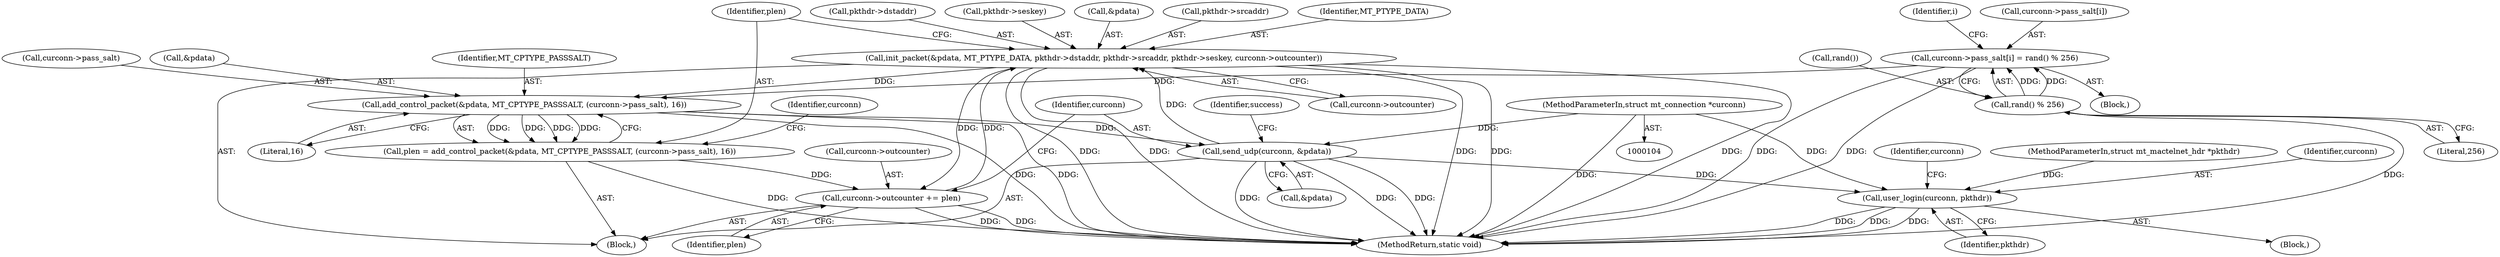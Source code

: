 digraph "0_MAC-Telnet_b69d11727d4f0f8cf719c79e3fb700f55ca03e9a_1@pointer" {
"1000198" [label="(Call,init_packet(&pdata, MT_PTYPE_DATA, pkthdr->dstaddr, pkthdr->srcaddr, pkthdr->seskey, curconn->outcounter))"];
"1000229" [label="(Call,send_udp(curconn, &pdata))"];
"1000105" [label="(MethodParameterIn,struct mt_connection *curconn)"];
"1000216" [label="(Call,add_control_packet(&pdata, MT_CPTYPE_PASSSALT, (curconn->pass_salt), 16))"];
"1000198" [label="(Call,init_packet(&pdata, MT_PTYPE_DATA, pkthdr->dstaddr, pkthdr->srcaddr, pkthdr->seskey, curconn->outcounter))"];
"1000224" [label="(Call,curconn->outcounter += plen)"];
"1000214" [label="(Call,plen = add_control_packet(&pdata, MT_CPTYPE_PASSSALT, (curconn->pass_salt), 16))"];
"1000175" [label="(Call,curconn->pass_salt[i] = rand() % 256)"];
"1000181" [label="(Call,rand() % 256)"];
"1000469" [label="(Call,user_login(curconn, pkthdr))"];
"1000476" [label="(Identifier,curconn)"];
"1000458" [label="(Identifier,success)"];
"1000214" [label="(Call,plen = add_control_packet(&pdata, MT_CPTYPE_PASSSALT, (curconn->pass_salt), 16))"];
"1000176" [label="(Call,curconn->pass_salt[i])"];
"1000211" [label="(Call,curconn->outcounter)"];
"1000201" [label="(Identifier,MT_PTYPE_DATA)"];
"1000202" [label="(Call,pkthdr->dstaddr)"];
"1000219" [label="(Identifier,MT_CPTYPE_PASSSALT)"];
"1000198" [label="(Call,init_packet(&pdata, MT_PTYPE_DATA, pkthdr->dstaddr, pkthdr->srcaddr, pkthdr->seskey, curconn->outcounter))"];
"1000156" [label="(Block,)"];
"1000208" [label="(Call,pkthdr->seskey)"];
"1000224" [label="(Call,curconn->outcounter += plen)"];
"1000229" [label="(Call,send_udp(curconn, &pdata))"];
"1000175" [label="(Call,curconn->pass_salt[i] = rand() % 256)"];
"1000231" [label="(Call,&pdata)"];
"1000223" [label="(Literal,16)"];
"1000105" [label="(MethodParameterIn,struct mt_connection *curconn)"];
"1000216" [label="(Call,add_control_packet(&pdata, MT_CPTYPE_PASSSALT, (curconn->pass_salt), 16))"];
"1000182" [label="(Call,rand())"];
"1000228" [label="(Identifier,plen)"];
"1000493" [label="(MethodReturn,static void)"];
"1000469" [label="(Call,user_login(curconn, pkthdr))"];
"1000468" [label="(Block,)"];
"1000106" [label="(MethodParameterIn,struct mt_mactelnet_hdr *pkthdr)"];
"1000173" [label="(Identifier,i)"];
"1000183" [label="(Literal,256)"];
"1000220" [label="(Call,curconn->pass_salt)"];
"1000199" [label="(Call,&pdata)"];
"1000470" [label="(Identifier,curconn)"];
"1000226" [label="(Identifier,curconn)"];
"1000225" [label="(Call,curconn->outcounter)"];
"1000471" [label="(Identifier,pkthdr)"];
"1000230" [label="(Identifier,curconn)"];
"1000215" [label="(Identifier,plen)"];
"1000205" [label="(Call,pkthdr->srcaddr)"];
"1000181" [label="(Call,rand() % 256)"];
"1000217" [label="(Call,&pdata)"];
"1000174" [label="(Block,)"];
"1000198" -> "1000156"  [label="AST: "];
"1000198" -> "1000211"  [label="CFG: "];
"1000199" -> "1000198"  [label="AST: "];
"1000201" -> "1000198"  [label="AST: "];
"1000202" -> "1000198"  [label="AST: "];
"1000205" -> "1000198"  [label="AST: "];
"1000208" -> "1000198"  [label="AST: "];
"1000211" -> "1000198"  [label="AST: "];
"1000215" -> "1000198"  [label="CFG: "];
"1000198" -> "1000493"  [label="DDG: "];
"1000198" -> "1000493"  [label="DDG: "];
"1000198" -> "1000493"  [label="DDG: "];
"1000198" -> "1000493"  [label="DDG: "];
"1000198" -> "1000493"  [label="DDG: "];
"1000229" -> "1000198"  [label="DDG: "];
"1000224" -> "1000198"  [label="DDG: "];
"1000198" -> "1000216"  [label="DDG: "];
"1000198" -> "1000224"  [label="DDG: "];
"1000229" -> "1000156"  [label="AST: "];
"1000229" -> "1000231"  [label="CFG: "];
"1000230" -> "1000229"  [label="AST: "];
"1000231" -> "1000229"  [label="AST: "];
"1000458" -> "1000229"  [label="CFG: "];
"1000229" -> "1000493"  [label="DDG: "];
"1000229" -> "1000493"  [label="DDG: "];
"1000229" -> "1000493"  [label="DDG: "];
"1000105" -> "1000229"  [label="DDG: "];
"1000216" -> "1000229"  [label="DDG: "];
"1000229" -> "1000469"  [label="DDG: "];
"1000105" -> "1000104"  [label="AST: "];
"1000105" -> "1000493"  [label="DDG: "];
"1000105" -> "1000469"  [label="DDG: "];
"1000216" -> "1000214"  [label="AST: "];
"1000216" -> "1000223"  [label="CFG: "];
"1000217" -> "1000216"  [label="AST: "];
"1000219" -> "1000216"  [label="AST: "];
"1000220" -> "1000216"  [label="AST: "];
"1000223" -> "1000216"  [label="AST: "];
"1000214" -> "1000216"  [label="CFG: "];
"1000216" -> "1000493"  [label="DDG: "];
"1000216" -> "1000493"  [label="DDG: "];
"1000216" -> "1000214"  [label="DDG: "];
"1000216" -> "1000214"  [label="DDG: "];
"1000216" -> "1000214"  [label="DDG: "];
"1000216" -> "1000214"  [label="DDG: "];
"1000175" -> "1000216"  [label="DDG: "];
"1000224" -> "1000156"  [label="AST: "];
"1000224" -> "1000228"  [label="CFG: "];
"1000225" -> "1000224"  [label="AST: "];
"1000228" -> "1000224"  [label="AST: "];
"1000230" -> "1000224"  [label="CFG: "];
"1000224" -> "1000493"  [label="DDG: "];
"1000224" -> "1000493"  [label="DDG: "];
"1000214" -> "1000224"  [label="DDG: "];
"1000214" -> "1000156"  [label="AST: "];
"1000215" -> "1000214"  [label="AST: "];
"1000226" -> "1000214"  [label="CFG: "];
"1000214" -> "1000493"  [label="DDG: "];
"1000175" -> "1000174"  [label="AST: "];
"1000175" -> "1000181"  [label="CFG: "];
"1000176" -> "1000175"  [label="AST: "];
"1000181" -> "1000175"  [label="AST: "];
"1000173" -> "1000175"  [label="CFG: "];
"1000175" -> "1000493"  [label="DDG: "];
"1000175" -> "1000493"  [label="DDG: "];
"1000181" -> "1000175"  [label="DDG: "];
"1000181" -> "1000175"  [label="DDG: "];
"1000181" -> "1000183"  [label="CFG: "];
"1000182" -> "1000181"  [label="AST: "];
"1000183" -> "1000181"  [label="AST: "];
"1000181" -> "1000493"  [label="DDG: "];
"1000469" -> "1000468"  [label="AST: "];
"1000469" -> "1000471"  [label="CFG: "];
"1000470" -> "1000469"  [label="AST: "];
"1000471" -> "1000469"  [label="AST: "];
"1000476" -> "1000469"  [label="CFG: "];
"1000469" -> "1000493"  [label="DDG: "];
"1000469" -> "1000493"  [label="DDG: "];
"1000469" -> "1000493"  [label="DDG: "];
"1000106" -> "1000469"  [label="DDG: "];
}
